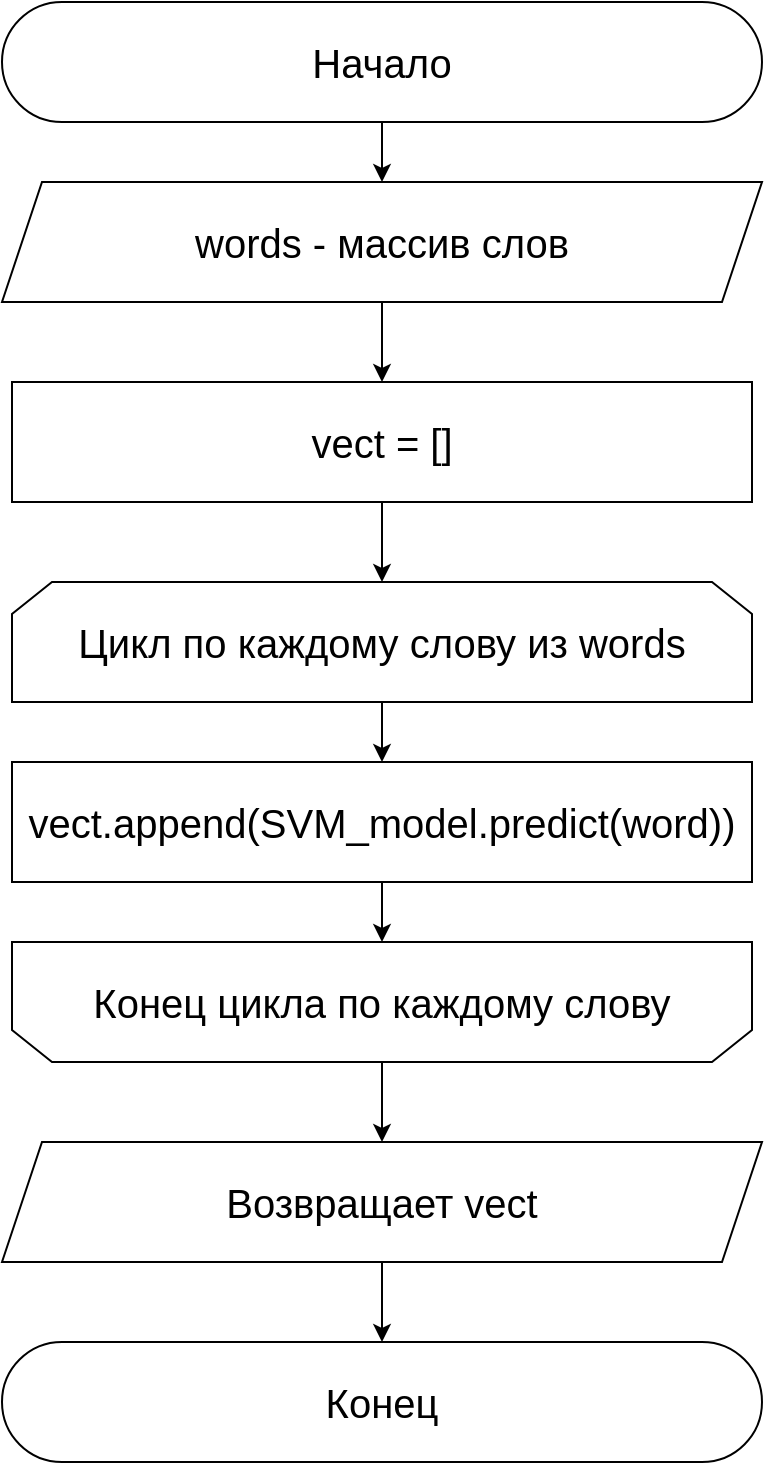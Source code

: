 <mxfile>
    <diagram id="nISYWvTR7O2ufpXwh6yK" name="Page-1">
        <mxGraphModel dx="2102" dy="1124" grid="1" gridSize="10" guides="1" tooltips="1" connect="1" arrows="1" fold="1" page="1" pageScale="1" pageWidth="850" pageHeight="1100" math="0" shadow="0">
            <root>
                <mxCell id="0"/>
                <mxCell id="1" parent="0"/>
                <mxCell id="2" style="edgeStyle=none;html=1;exitX=0.5;exitY=1;exitDx=0;exitDy=0;entryX=0.5;entryY=0;entryDx=0;entryDy=0;fontSize=20;" parent="1" source="3" edge="1">
                    <mxGeometry relative="1" as="geometry">
                        <mxPoint x="510" y="170" as="targetPoint"/>
                    </mxGeometry>
                </mxCell>
                <mxCell id="3" value="Начало" style="rounded=1;whiteSpace=wrap;html=1;arcSize=50;fontSize=20;" parent="1" vertex="1">
                    <mxGeometry x="320" y="80" width="380" height="60" as="geometry"/>
                </mxCell>
                <mxCell id="15" style="edgeStyle=none;html=1;exitX=0.5;exitY=1;exitDx=0;exitDy=0;entryX=0.5;entryY=0;entryDx=0;entryDy=0;fontSize=20;" parent="1" source="11" target="12" edge="1">
                    <mxGeometry relative="1" as="geometry"/>
                </mxCell>
                <mxCell id="11" value="Цикл по каждому слову из words" style="shape=loopLimit;whiteSpace=wrap;html=1;fontSize=20;" parent="1" vertex="1">
                    <mxGeometry x="325" y="370" width="370" height="60" as="geometry"/>
                </mxCell>
                <mxCell id="18" style="edgeStyle=none;html=1;exitX=0.5;exitY=1;exitDx=0;exitDy=0;entryX=0.5;entryY=0;entryDx=0;entryDy=0;fontSize=20;" parent="1" source="12" target="17" edge="1">
                    <mxGeometry relative="1" as="geometry"/>
                </mxCell>
                <mxCell id="12" value="vect.append(SVM_model.predict(word))" style="rounded=0;whiteSpace=wrap;html=1;fontSize=20;" parent="1" vertex="1">
                    <mxGeometry x="325" y="460" width="370" height="60" as="geometry"/>
                </mxCell>
                <mxCell id="14" style="edgeStyle=none;html=1;exitX=0.5;exitY=1;exitDx=0;exitDy=0;entryX=0.5;entryY=0;entryDx=0;entryDy=0;fontSize=20;" parent="1" source="13" target="11" edge="1">
                    <mxGeometry relative="1" as="geometry"/>
                </mxCell>
                <mxCell id="13" value="vect = []" style="rounded=0;whiteSpace=wrap;html=1;fontSize=20;" parent="1" vertex="1">
                    <mxGeometry x="325" y="270" width="370" height="60" as="geometry"/>
                </mxCell>
                <mxCell id="19" style="edgeStyle=none;html=1;exitX=0.5;exitY=1;exitDx=0;exitDy=0;entryX=0.5;entryY=0;entryDx=0;entryDy=0;fontSize=20;" parent="1" source="17" target="28" edge="1">
                    <mxGeometry relative="1" as="geometry">
                        <mxPoint x="510" y="660" as="targetPoint"/>
                    </mxGeometry>
                </mxCell>
                <mxCell id="17" value="Конец цикла по каждому слову" style="shape=loopLimit;whiteSpace=wrap;html=1;flipV=1;fontSize=20;" parent="1" vertex="1">
                    <mxGeometry x="325" y="550" width="370" height="60" as="geometry"/>
                </mxCell>
                <mxCell id="20" value="Конец" style="rounded=1;whiteSpace=wrap;html=1;arcSize=50;fontSize=20;" parent="1" vertex="1">
                    <mxGeometry x="320" y="750" width="380" height="60" as="geometry"/>
                </mxCell>
                <mxCell id="27" style="edgeStyle=none;html=1;exitX=0.5;exitY=1;exitDx=0;exitDy=0;entryX=0.5;entryY=0;entryDx=0;entryDy=0;fontSize=20;" parent="1" source="26" target="13" edge="1">
                    <mxGeometry relative="1" as="geometry"/>
                </mxCell>
                <mxCell id="26" value="words - массив слов" style="shape=parallelogram;perimeter=parallelogramPerimeter;whiteSpace=wrap;html=1;fixedSize=1;fontSize=20;" parent="1" vertex="1">
                    <mxGeometry x="320" y="170" width="380" height="60" as="geometry"/>
                </mxCell>
                <mxCell id="29" style="edgeStyle=none;html=1;exitX=0.5;exitY=1;exitDx=0;exitDy=0;entryX=0.5;entryY=0;entryDx=0;entryDy=0;fontSize=20;" parent="1" source="28" target="20" edge="1">
                    <mxGeometry relative="1" as="geometry"/>
                </mxCell>
                <mxCell id="28" value="Возвращает vect" style="shape=parallelogram;perimeter=parallelogramPerimeter;whiteSpace=wrap;html=1;fixedSize=1;fontSize=20;" parent="1" vertex="1">
                    <mxGeometry x="320" y="650" width="380" height="60" as="geometry"/>
                </mxCell>
            </root>
        </mxGraphModel>
    </diagram>
</mxfile>